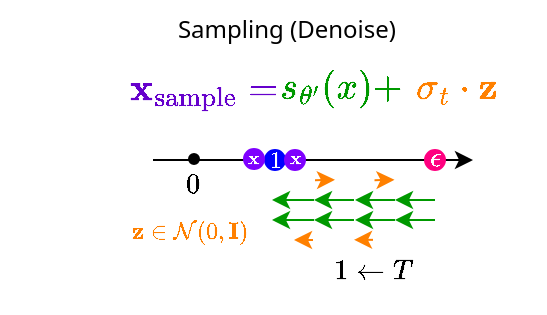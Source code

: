 <mxfile version="24.7.17">
  <diagram name="Page-1" id="_gRGWOFDqU3hSQWJzQTY">
    <mxGraphModel dx="233" dy="1262" grid="1" gridSize="10" guides="1" tooltips="1" connect="1" arrows="1" fold="1" page="1" pageScale="1" pageWidth="850" pageHeight="1100" background="none" math="1" shadow="0">
      <root>
        <mxCell id="0" />
        <mxCell id="1" parent="0" />
        <mxCell id="vsRgP92jTyw3C7przkWq-53" value="Sampling (Denoise)" style="text;html=1;align=center;verticalAlign=middle;whiteSpace=wrap;rounded=0;fontFamily=Segoe UI;" parent="1" vertex="1">
          <mxGeometry x="429.5" y="-700" width="153" height="30" as="geometry" />
        </mxCell>
        <mxCell id="vsRgP92jTyw3C7przkWq-59" value="$$\sigma_t \cdot \mathbf{z}$$" style="text;html=1;align=center;verticalAlign=middle;whiteSpace=wrap;rounded=0;fontSize=16;fontColor=#FF8000;" parent="1" vertex="1">
          <mxGeometry x="575.5" y="-671" width="30" height="30" as="geometry" />
        </mxCell>
        <mxCell id="vsRgP92jTyw3C7przkWq-60" value="$$s_{\theta&#39;}(x)+$$" style="text;html=1;align=center;verticalAlign=middle;whiteSpace=wrap;rounded=0;fontSize=16;fontColor=#009900;" parent="1" vertex="1">
          <mxGeometry x="508.5" y="-671" width="50" height="30" as="geometry" />
        </mxCell>
        <mxCell id="vsRgP92jTyw3C7przkWq-95" value="$$\mathbf{x}_{\text{sample}} = $$" style="text;html=1;align=center;verticalAlign=middle;whiteSpace=wrap;rounded=0;fontSize=16;fontColor=#6600CC;" parent="1" vertex="1">
          <mxGeometry x="449.5" y="-670" width="30" height="30" as="geometry" />
        </mxCell>
        <mxCell id="vsRgP92jTyw3C7przkWq-158" value="" style="endArrow=classic;html=1;rounded=0;" parent="1" edge="1">
          <mxGeometry width="50" height="50" relative="1" as="geometry">
            <mxPoint x="439.5" y="-620" as="sourcePoint" />
            <mxPoint x="599.5" y="-620" as="targetPoint" />
          </mxGeometry>
        </mxCell>
        <mxCell id="vsRgP92jTyw3C7przkWq-159" value="" style="ellipse;whiteSpace=wrap;html=1;fillColor=#000000;" parent="1" vertex="1">
          <mxGeometry x="457.5" y="-623" width="5" height="5" as="geometry" />
        </mxCell>
        <mxCell id="vsRgP92jTyw3C7przkWq-160" value="$$0$$" style="text;html=1;align=center;verticalAlign=middle;whiteSpace=wrap;rounded=0;" parent="1" vertex="1">
          <mxGeometry x="439.5" y="-617" width="40" height="18" as="geometry" />
        </mxCell>
        <mxCell id="vsRgP92jTyw3C7przkWq-166" value="$$1$$" style="ellipse;whiteSpace=wrap;html=1;fillColor=#0000FF;strokeColor=#0000FF;fontColor=#FFFFFF;fontSize=10;" parent="1" vertex="1">
          <mxGeometry x="495.5" y="-625" width="10" height="10" as="geometry" />
        </mxCell>
        <mxCell id="vsRgP92jTyw3C7przkWq-172" value="$$\mathbf{x}$$" style="ellipse;whiteSpace=wrap;html=1;fillColor=#7F00FF;strokeColor=#7F00FF;fontColor=#FFFFFF;spacingTop=0;fontSize=8;" parent="1" vertex="1">
          <mxGeometry x="485" y="-625.5" width="10" height="10" as="geometry" />
        </mxCell>
        <mxCell id="OIEMgDP7otDQHpOeGZCA-16" value="$$\epsilon$$" style="ellipse;whiteSpace=wrap;html=1;fillColor=#FF0080;strokeColor=#FF0080;fontColor=#FFFFFF;spacingTop=-2;" parent="1" vertex="1">
          <mxGeometry x="575.5" y="-625" width="10" height="10" as="geometry" />
        </mxCell>
        <mxCell id="OIEMgDP7otDQHpOeGZCA-20" value="$$\mathbf{x}$$" style="ellipse;whiteSpace=wrap;html=1;fillColor=#7F00FF;strokeColor=#7F00FF;fontColor=#FFFFFF;spacingTop=0;fontSize=8;" parent="1" vertex="1">
          <mxGeometry x="505.5" y="-625" width="10" height="10" as="geometry" />
        </mxCell>
        <mxCell id="OIEMgDP7otDQHpOeGZCA-23" value="" style="endArrow=classic;startArrow=none;html=1;rounded=0;fontColor=default;strokeColor=#009900;fontSize=8;startFill=0;labelBackgroundColor=none;spacingTop=-14;" parent="1" edge="1">
          <mxGeometry width="50" height="50" relative="1" as="geometry">
            <mxPoint x="580.5" y="-600" as="sourcePoint" />
            <mxPoint x="560.5" y="-600" as="targetPoint" />
          </mxGeometry>
        </mxCell>
        <mxCell id="OIEMgDP7otDQHpOeGZCA-24" value="" style="endArrow=classic;startArrow=none;html=1;rounded=0;fontColor=default;strokeColor=#009900;fontSize=8;startFill=0;labelBackgroundColor=none;spacingTop=-14;" parent="1" edge="1">
          <mxGeometry width="50" height="50" relative="1" as="geometry">
            <mxPoint x="560.5" y="-600" as="sourcePoint" />
            <mxPoint x="540.5" y="-600" as="targetPoint" />
          </mxGeometry>
        </mxCell>
        <mxCell id="OIEMgDP7otDQHpOeGZCA-25" value="" style="endArrow=classic;startArrow=none;html=1;rounded=0;fontColor=default;strokeColor=#009900;fontSize=8;startFill=0;labelBackgroundColor=none;spacingTop=-14;" parent="1" edge="1">
          <mxGeometry width="50" height="50" relative="1" as="geometry">
            <mxPoint x="540" y="-600" as="sourcePoint" />
            <mxPoint x="520" y="-600" as="targetPoint" />
          </mxGeometry>
        </mxCell>
        <mxCell id="OIEMgDP7otDQHpOeGZCA-26" value="" style="endArrow=classic;startArrow=none;html=1;rounded=0;fontColor=none;strokeColor=#FF8000;fontSize=8;startFill=0;labelBackgroundColor=none;spacingTop=-14;noLabel=1;" parent="1" edge="1">
          <mxGeometry width="50" height="50" relative="1" as="geometry">
            <mxPoint x="520.5" y="-609.92" as="sourcePoint" />
            <mxPoint x="530.5" y="-610.08" as="targetPoint" />
          </mxGeometry>
        </mxCell>
        <mxCell id="OIEMgDP7otDQHpOeGZCA-27" value="" style="endArrow=classic;startArrow=none;html=1;rounded=0;fontColor=default;strokeColor=#009900;fontSize=8;startFill=0;labelBackgroundColor=none;spacingTop=-14;" parent="1" edge="1">
          <mxGeometry width="50" height="50" relative="1" as="geometry">
            <mxPoint x="580.5" y="-590" as="sourcePoint" />
            <mxPoint x="560.5" y="-590" as="targetPoint" />
          </mxGeometry>
        </mxCell>
        <mxCell id="OIEMgDP7otDQHpOeGZCA-28" value="" style="endArrow=classic;startArrow=none;html=1;rounded=0;fontColor=default;strokeColor=#009900;fontSize=8;startFill=0;labelBackgroundColor=none;spacingTop=-14;" parent="1" edge="1">
          <mxGeometry width="50" height="50" relative="1" as="geometry">
            <mxPoint x="560.5" y="-590" as="sourcePoint" />
            <mxPoint x="540.5" y="-590" as="targetPoint" />
          </mxGeometry>
        </mxCell>
        <mxCell id="OIEMgDP7otDQHpOeGZCA-29" value="" style="endArrow=classic;startArrow=none;html=1;rounded=0;fontColor=default;strokeColor=#009900;fontSize=8;startFill=0;labelBackgroundColor=none;spacingTop=-14;" parent="1" edge="1">
          <mxGeometry width="50" height="50" relative="1" as="geometry">
            <mxPoint x="540" y="-590" as="sourcePoint" />
            <mxPoint x="520" y="-590" as="targetPoint" />
          </mxGeometry>
        </mxCell>
        <mxCell id="OIEMgDP7otDQHpOeGZCA-30" value="" style="endArrow=classic;startArrow=none;html=1;rounded=0;fontColor=none;strokeColor=#FF8000;fontSize=8;startFill=0;labelBackgroundColor=none;spacingTop=-14;noLabel=1;" parent="1" edge="1">
          <mxGeometry width="50" height="50" relative="1" as="geometry">
            <mxPoint x="519.5" y="-580.0" as="sourcePoint" />
            <mxPoint x="510" y="-580" as="targetPoint" />
          </mxGeometry>
        </mxCell>
        <mxCell id="OIEMgDP7otDQHpOeGZCA-33" value="&lt;span style=&quot;color: rgb(255, 128, 0); font-size: 10px;&quot;&gt;$$\mathbf{z} \in \mathcal{N}(0, \mathbf{I})$$&lt;/span&gt;" style="text;html=1;align=center;verticalAlign=middle;whiteSpace=wrap;rounded=0;fontSize=10;" parent="1" vertex="1">
          <mxGeometry x="425" y="-599" width="67" height="30" as="geometry" />
        </mxCell>
        <mxCell id="SKEq8fiYGF0kADwugxDa-7" value="" style="endArrow=classic;startArrow=none;html=1;rounded=0;fontColor=default;strokeColor=#009900;fontSize=8;startFill=0;labelBackgroundColor=none;spacingTop=-14;" parent="1" edge="1">
          <mxGeometry width="50" height="50" relative="1" as="geometry">
            <mxPoint x="520" y="-600" as="sourcePoint" />
            <mxPoint x="499" y="-600" as="targetPoint" />
          </mxGeometry>
        </mxCell>
        <mxCell id="SKEq8fiYGF0kADwugxDa-9" value="" style="endArrow=classic;startArrow=none;html=1;rounded=0;fontColor=default;strokeColor=#009900;fontSize=8;startFill=0;labelBackgroundColor=none;spacingTop=-14;" parent="1" edge="1">
          <mxGeometry width="50" height="50" relative="1" as="geometry">
            <mxPoint x="520" y="-590" as="sourcePoint" />
            <mxPoint x="499" y="-590" as="targetPoint" />
          </mxGeometry>
        </mxCell>
        <mxCell id="GpIdRcwXSRXWzWUyjJwU-1" value="" style="endArrow=classic;startArrow=none;html=1;rounded=0;fontColor=none;strokeColor=#FF8000;fontSize=8;startFill=0;labelBackgroundColor=none;spacingTop=-14;noLabel=1;" parent="1" edge="1">
          <mxGeometry width="50" height="50" relative="1" as="geometry">
            <mxPoint x="550.25" y="-609.92" as="sourcePoint" />
            <mxPoint x="560.25" y="-610.08" as="targetPoint" />
          </mxGeometry>
        </mxCell>
        <mxCell id="GpIdRcwXSRXWzWUyjJwU-2" value="" style="endArrow=classic;startArrow=none;html=1;rounded=0;fontColor=none;strokeColor=#FF8000;fontSize=8;startFill=0;labelBackgroundColor=none;spacingTop=-14;noLabel=1;" parent="1" edge="1">
          <mxGeometry width="50" height="50" relative="1" as="geometry">
            <mxPoint x="549.5" y="-580.08" as="sourcePoint" />
            <mxPoint x="540" y="-580.08" as="targetPoint" />
          </mxGeometry>
        </mxCell>
        <mxCell id="GpIdRcwXSRXWzWUyjJwU-3" value="$$1 \leftarrow T$$" style="text;html=1;align=center;verticalAlign=middle;whiteSpace=wrap;rounded=0;" parent="1" vertex="1">
          <mxGeometry x="520" y="-570" width="60" height="10" as="geometry" />
        </mxCell>
      </root>
    </mxGraphModel>
  </diagram>
</mxfile>
